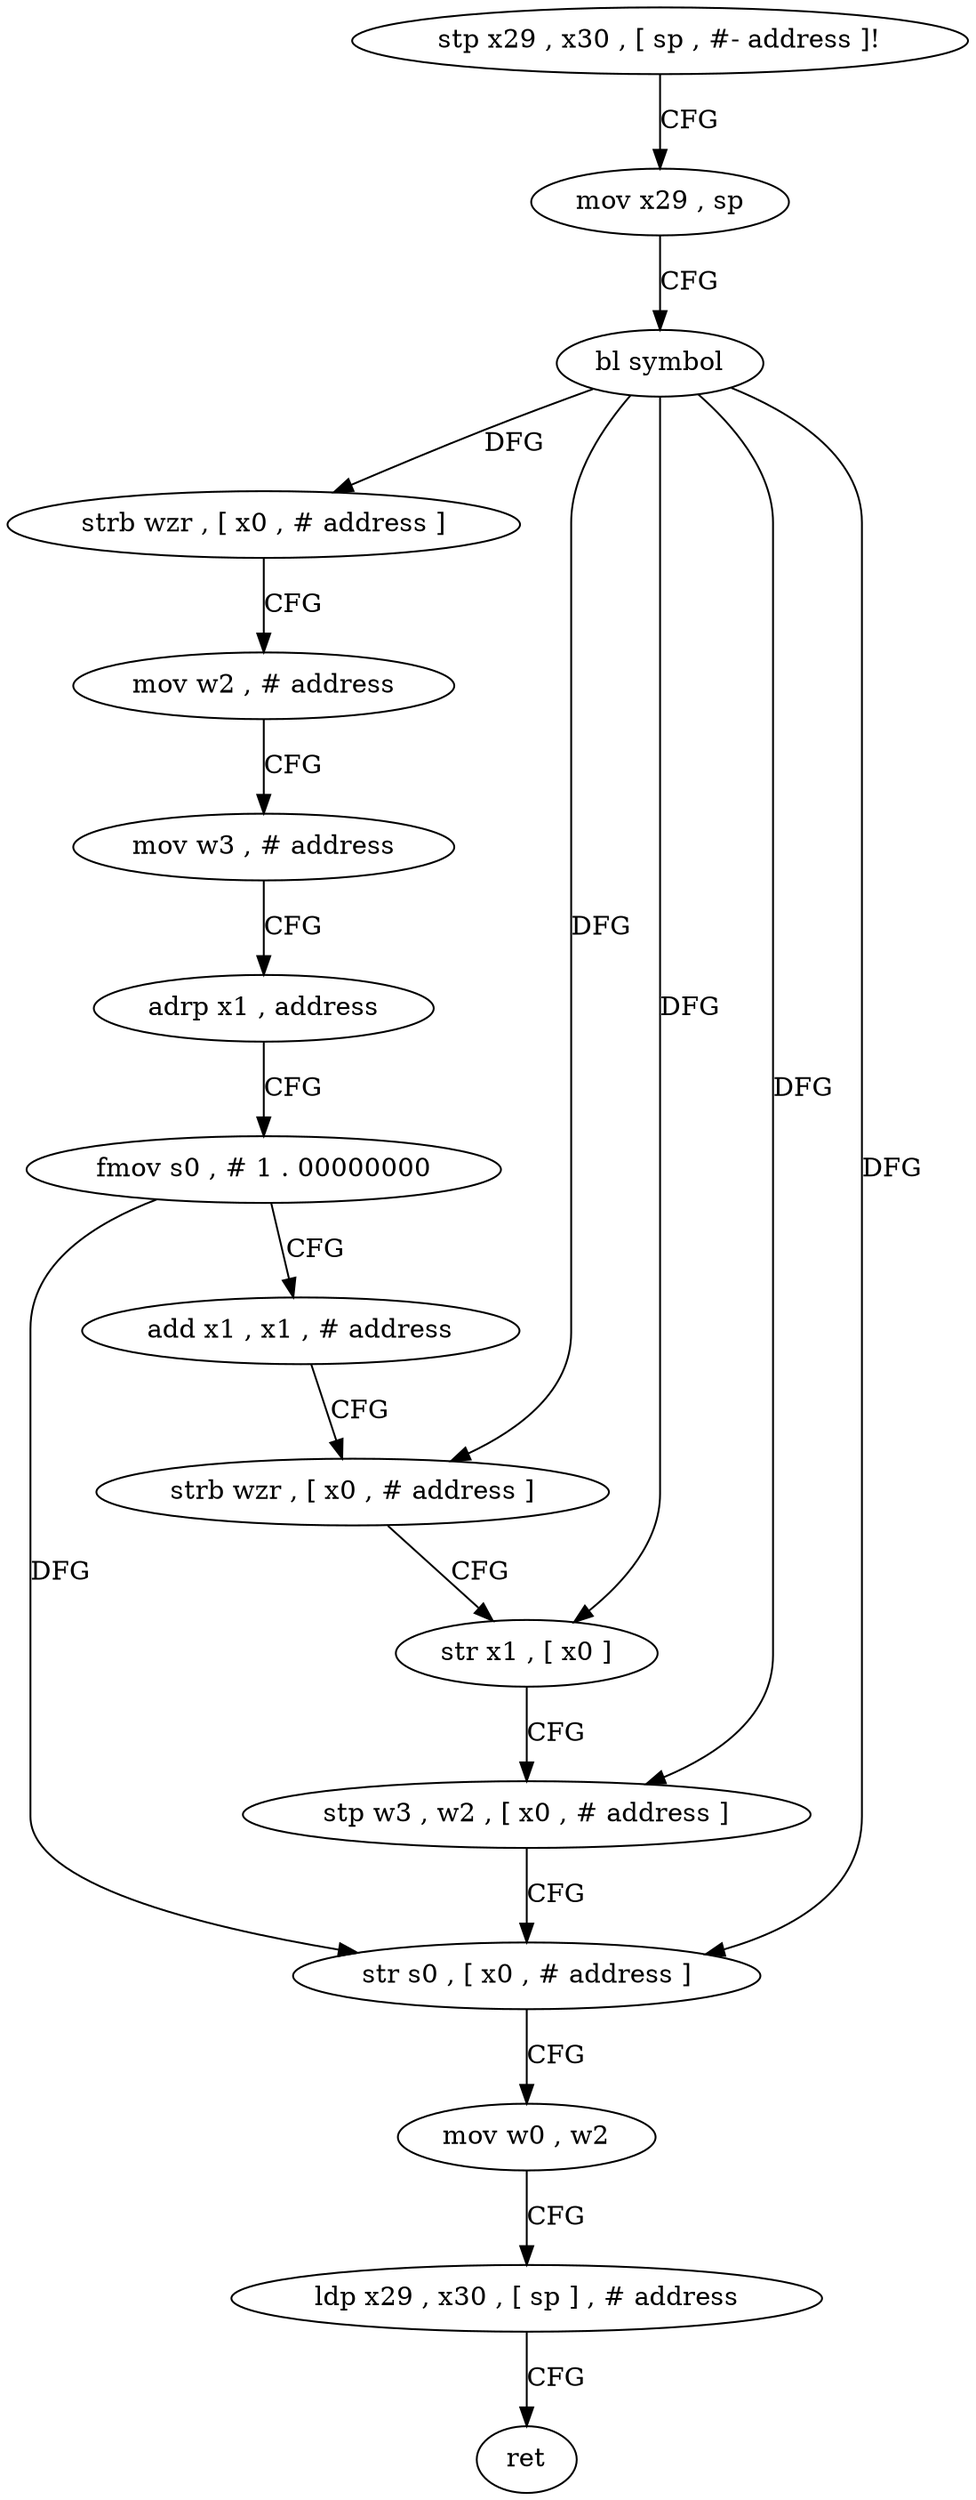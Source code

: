 digraph "func" {
"4251864" [label = "stp x29 , x30 , [ sp , #- address ]!" ]
"4251868" [label = "mov x29 , sp" ]
"4251872" [label = "bl symbol" ]
"4251876" [label = "strb wzr , [ x0 , # address ]" ]
"4251880" [label = "mov w2 , # address" ]
"4251884" [label = "mov w3 , # address" ]
"4251888" [label = "adrp x1 , address" ]
"4251892" [label = "fmov s0 , # 1 . 00000000" ]
"4251896" [label = "add x1 , x1 , # address" ]
"4251900" [label = "strb wzr , [ x0 , # address ]" ]
"4251904" [label = "str x1 , [ x0 ]" ]
"4251908" [label = "stp w3 , w2 , [ x0 , # address ]" ]
"4251912" [label = "str s0 , [ x0 , # address ]" ]
"4251916" [label = "mov w0 , w2" ]
"4251920" [label = "ldp x29 , x30 , [ sp ] , # address" ]
"4251924" [label = "ret" ]
"4251864" -> "4251868" [ label = "CFG" ]
"4251868" -> "4251872" [ label = "CFG" ]
"4251872" -> "4251876" [ label = "DFG" ]
"4251872" -> "4251900" [ label = "DFG" ]
"4251872" -> "4251904" [ label = "DFG" ]
"4251872" -> "4251908" [ label = "DFG" ]
"4251872" -> "4251912" [ label = "DFG" ]
"4251876" -> "4251880" [ label = "CFG" ]
"4251880" -> "4251884" [ label = "CFG" ]
"4251884" -> "4251888" [ label = "CFG" ]
"4251888" -> "4251892" [ label = "CFG" ]
"4251892" -> "4251896" [ label = "CFG" ]
"4251892" -> "4251912" [ label = "DFG" ]
"4251896" -> "4251900" [ label = "CFG" ]
"4251900" -> "4251904" [ label = "CFG" ]
"4251904" -> "4251908" [ label = "CFG" ]
"4251908" -> "4251912" [ label = "CFG" ]
"4251912" -> "4251916" [ label = "CFG" ]
"4251916" -> "4251920" [ label = "CFG" ]
"4251920" -> "4251924" [ label = "CFG" ]
}
